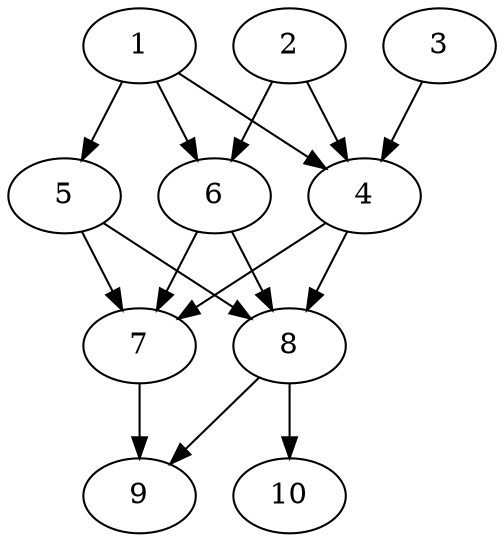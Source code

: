 // DAG automatically generated by daggen at Thu Oct  3 13:58:05 2019
// ./daggen --dot -n 10 --ccr 0.4 --fat 0.5 --regular 0.9 --density 0.9 --mindata 5242880 --maxdata 52428800 
digraph G {
  1 [size="111815680", alpha="0.11", expect_size="44726272"] 
  1 -> 4 [size ="44726272"]
  1 -> 5 [size ="44726272"]
  1 -> 6 [size ="44726272"]
  2 [size="68577280", alpha="0.10", expect_size="27430912"] 
  2 -> 4 [size ="27430912"]
  2 -> 6 [size ="27430912"]
  3 [size="115630080", alpha="0.06", expect_size="46252032"] 
  3 -> 4 [size ="46252032"]
  4 [size="37219840", alpha="0.04", expect_size="14887936"] 
  4 -> 7 [size ="14887936"]
  4 -> 8 [size ="14887936"]
  5 [size="108992000", alpha="0.02", expect_size="43596800"] 
  5 -> 7 [size ="43596800"]
  5 -> 8 [size ="43596800"]
  6 [size="72878080", alpha="0.17", expect_size="29151232"] 
  6 -> 7 [size ="29151232"]
  6 -> 8 [size ="29151232"]
  7 [size="102597120", alpha="0.18", expect_size="41038848"] 
  7 -> 9 [size ="41038848"]
  8 [size="97825280", alpha="0.09", expect_size="39130112"] 
  8 -> 9 [size ="39130112"]
  8 -> 10 [size ="39130112"]
  9 [size="39188480", alpha="0.16", expect_size="15675392"] 
  10 [size="98708480", alpha="0.00", expect_size="39483392"] 
}
